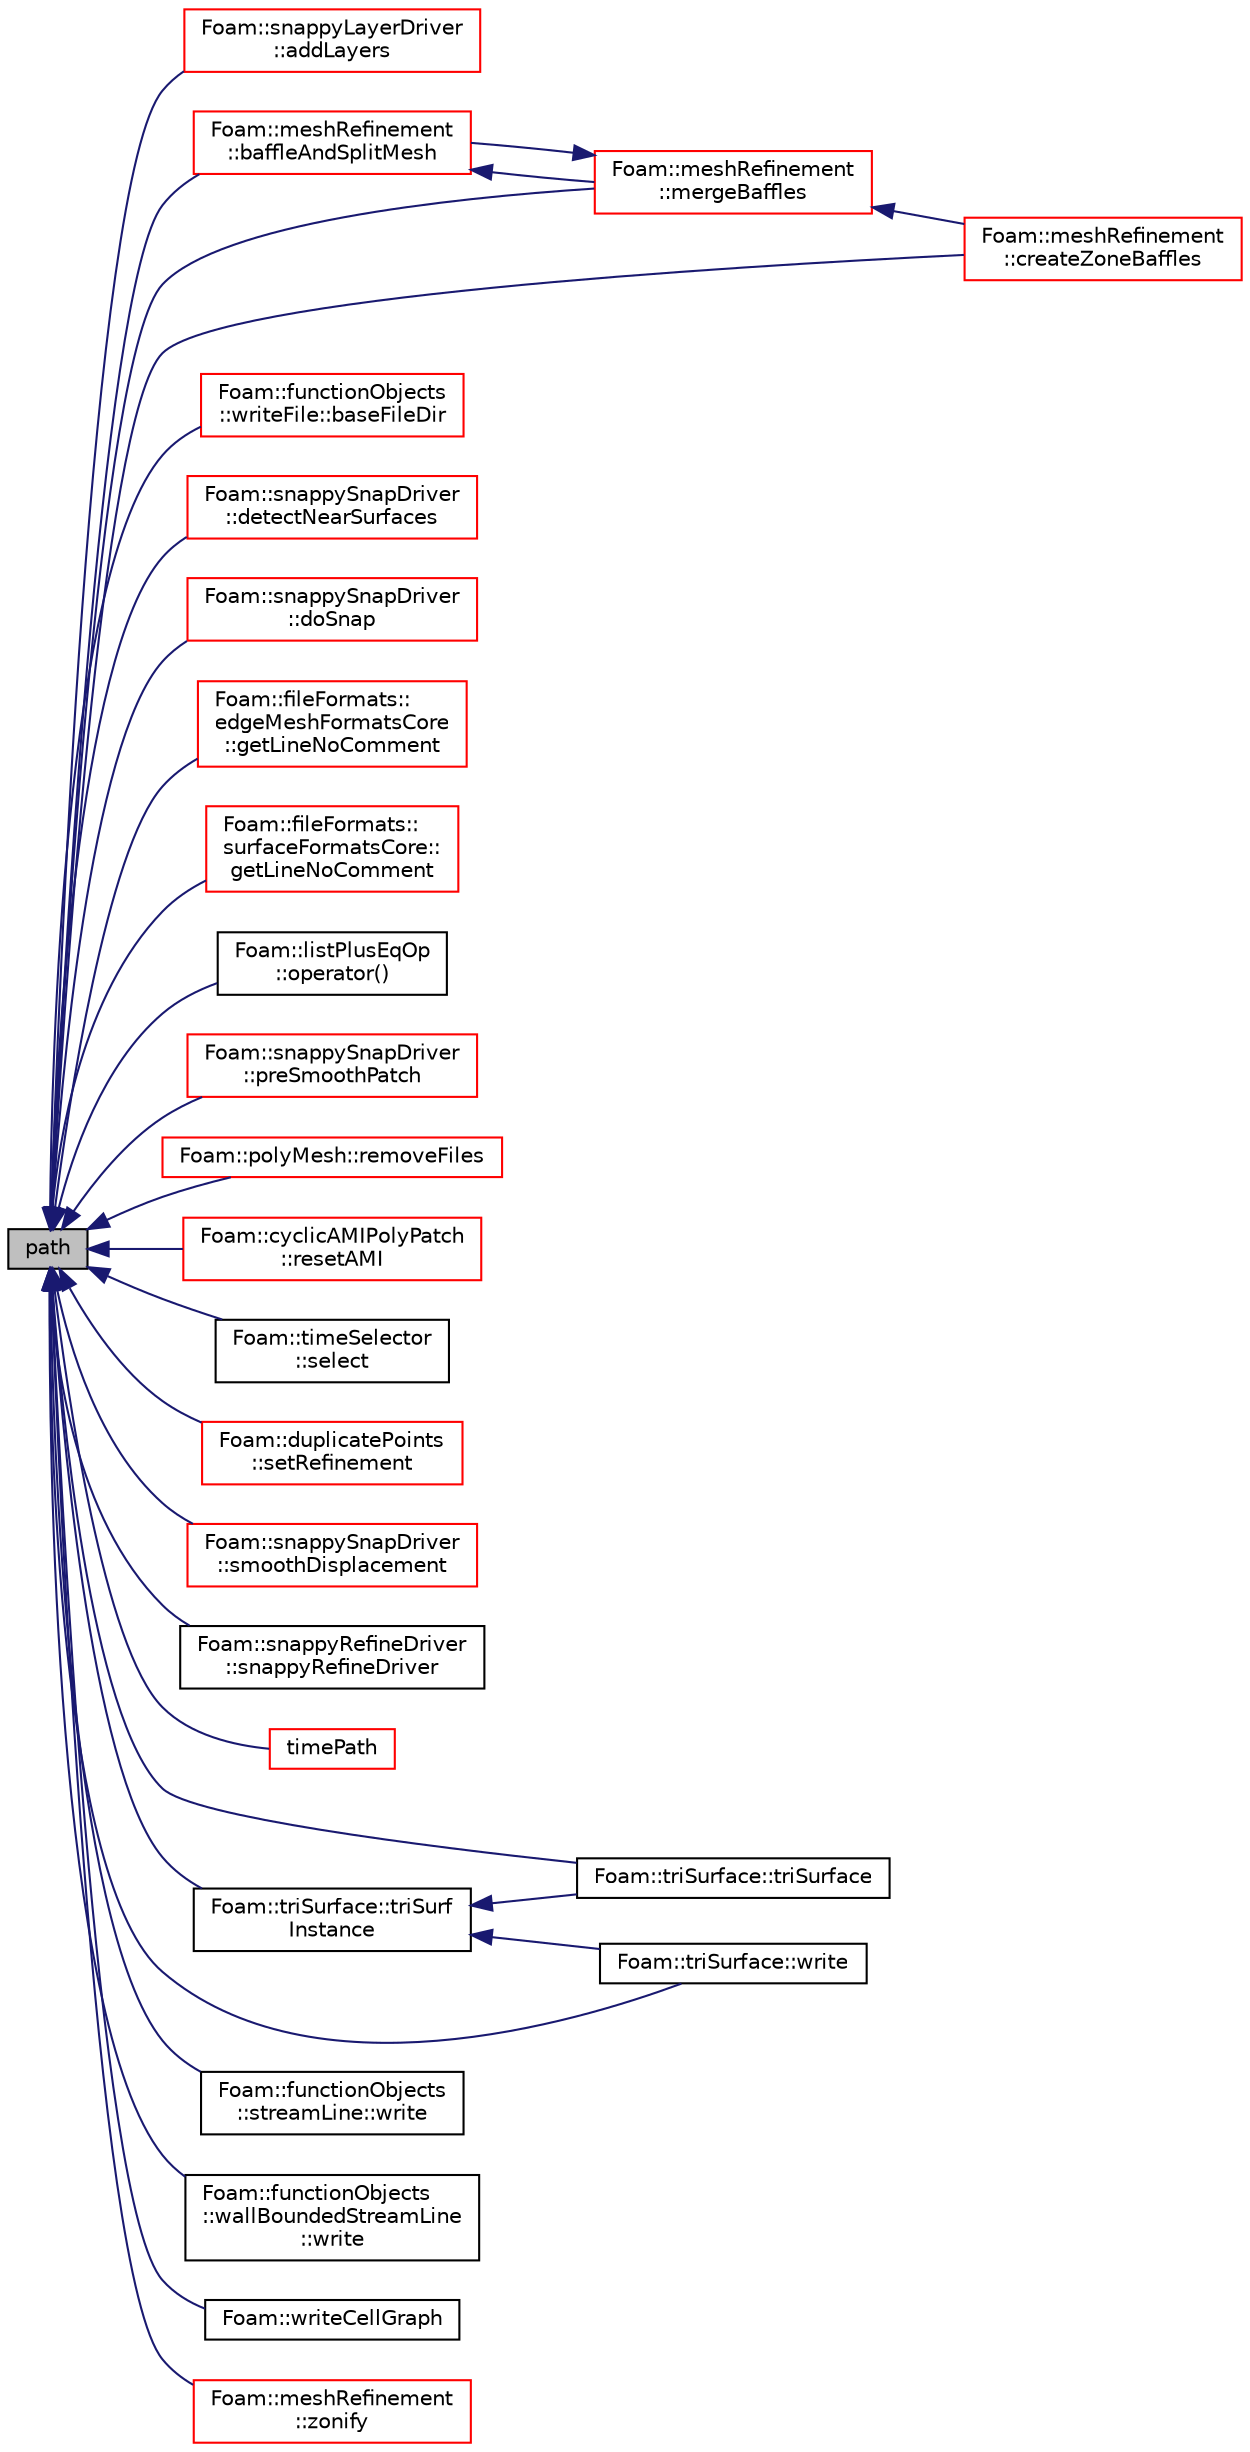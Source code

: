 digraph "path"
{
  bgcolor="transparent";
  edge [fontname="Helvetica",fontsize="10",labelfontname="Helvetica",labelfontsize="10"];
  node [fontname="Helvetica",fontsize="10",shape=record];
  rankdir="LR";
  Node1 [label="path",height=0.2,width=0.4,color="black", fillcolor="grey75", style="filled", fontcolor="black"];
  Node1 -> Node2 [dir="back",color="midnightblue",fontsize="10",style="solid",fontname="Helvetica"];
  Node2 [label="Foam::snappyLayerDriver\l::addLayers",height=0.2,width=0.4,color="red",URL="$a02435.html#a2654851d1ffedc26e8ff1424f7097ba6",tooltip="Add cell layers. "];
  Node1 -> Node3 [dir="back",color="midnightblue",fontsize="10",style="solid",fontname="Helvetica"];
  Node3 [label="Foam::meshRefinement\l::baffleAndSplitMesh",height=0.2,width=0.4,color="red",URL="$a01504.html#acb8d36155594ec3a96e6b94925c85881",tooltip="Split off unreachable areas of mesh. "];
  Node3 -> Node4 [dir="back",color="midnightblue",fontsize="10",style="solid",fontname="Helvetica"];
  Node4 [label="Foam::meshRefinement\l::mergeBaffles",height=0.2,width=0.4,color="red",URL="$a01504.html#aa959f1ef1377d3a4eaac5ff099280e50",tooltip="Merge baffles. Gets pairs of faces. "];
  Node4 -> Node3 [dir="back",color="midnightblue",fontsize="10",style="solid",fontname="Helvetica"];
  Node4 -> Node5 [dir="back",color="midnightblue",fontsize="10",style="solid",fontname="Helvetica"];
  Node5 [label="Foam::meshRefinement\l::createZoneBaffles",height=0.2,width=0.4,color="red",URL="$a01504.html#a79af0bcc267d8fda8b3f4e683cac915b",tooltip="Create baffles for faces straddling zoned surfaces. Return. "];
  Node1 -> Node6 [dir="back",color="midnightblue",fontsize="10",style="solid",fontname="Helvetica"];
  Node6 [label="Foam::functionObjects\l::writeFile::baseFileDir",height=0.2,width=0.4,color="red",URL="$a02985.html#a5fcb779680675270b18a614f9a87f1e0",tooltip="Return the base directory for output. "];
  Node1 -> Node5 [dir="back",color="midnightblue",fontsize="10",style="solid",fontname="Helvetica"];
  Node1 -> Node7 [dir="back",color="midnightblue",fontsize="10",style="solid",fontname="Helvetica"];
  Node7 [label="Foam::snappySnapDriver\l::detectNearSurfaces",height=0.2,width=0.4,color="red",URL="$a02437.html#a1f0aa6841e7a037db0a22342f828e761",tooltip="Per patch point override displacement if in gap situation. "];
  Node1 -> Node8 [dir="back",color="midnightblue",fontsize="10",style="solid",fontname="Helvetica"];
  Node8 [label="Foam::snappySnapDriver\l::doSnap",height=0.2,width=0.4,color="red",URL="$a02437.html#adf0870a8be4483ecdb73b26b20d027ee"];
  Node1 -> Node9 [dir="back",color="midnightblue",fontsize="10",style="solid",fontname="Helvetica"];
  Node9 [label="Foam::fileFormats::\ledgeMeshFormatsCore\l::getLineNoComment",height=0.2,width=0.4,color="red",URL="$a00623.html#a0498e06dcbcd776540014fb90e2600c4",tooltip="Read non-comment line. "];
  Node1 -> Node10 [dir="back",color="midnightblue",fontsize="10",style="solid",fontname="Helvetica"];
  Node10 [label="Foam::fileFormats::\lsurfaceFormatsCore::\lgetLineNoComment",height=0.2,width=0.4,color="red",URL="$a02563.html#a0498e06dcbcd776540014fb90e2600c4",tooltip="Read non-comment line. "];
  Node1 -> Node4 [dir="back",color="midnightblue",fontsize="10",style="solid",fontname="Helvetica"];
  Node1 -> Node11 [dir="back",color="midnightblue",fontsize="10",style="solid",fontname="Helvetica"];
  Node11 [label="Foam::listPlusEqOp\l::operator()",height=0.2,width=0.4,color="black",URL="$a01397.html#ae4420a9fd791f5ab9ebad1a3150ba899"];
  Node1 -> Node12 [dir="back",color="midnightblue",fontsize="10",style="solid",fontname="Helvetica"];
  Node12 [label="Foam::snappySnapDriver\l::preSmoothPatch",height=0.2,width=0.4,color="red",URL="$a02437.html#a5328524e4037f1f8ecb542c16492d6b9",tooltip="Smooth the mesh (patch and internal) to increase visibility. "];
  Node1 -> Node13 [dir="back",color="midnightblue",fontsize="10",style="solid",fontname="Helvetica"];
  Node13 [label="Foam::polyMesh::removeFiles",height=0.2,width=0.4,color="red",URL="$a01954.html#a09edd7861f5967d75396d1138415fc1b",tooltip="Remove all files from mesh instance. "];
  Node1 -> Node14 [dir="back",color="midnightblue",fontsize="10",style="solid",fontname="Helvetica"];
  Node14 [label="Foam::cyclicAMIPolyPatch\l::resetAMI",height=0.2,width=0.4,color="red",URL="$a00475.html#ac378774325ececbf6413adfeeaa2a68f",tooltip="Reset the AMI interpolator. "];
  Node1 -> Node15 [dir="back",color="midnightblue",fontsize="10",style="solid",fontname="Helvetica"];
  Node15 [label="Foam::timeSelector\l::select",height=0.2,width=0.4,color="black",URL="$a02701.html#aff23faf6fd7ed47ea9628c6daa0d16ab",tooltip="Return the set of times selected based on the argList options. "];
  Node1 -> Node16 [dir="back",color="midnightblue",fontsize="10",style="solid",fontname="Helvetica"];
  Node16 [label="Foam::duplicatePoints\l::setRefinement",height=0.2,width=0.4,color="red",URL="$a00596.html#a159a54964aa4001ff24e9fb05834750a",tooltip="Play commands into polyTopoChange to duplicate points. Gets. "];
  Node1 -> Node17 [dir="back",color="midnightblue",fontsize="10",style="solid",fontname="Helvetica"];
  Node17 [label="Foam::snappySnapDriver\l::smoothDisplacement",height=0.2,width=0.4,color="red",URL="$a02437.html#a8e306cb82a0529b700de58b7f164e657",tooltip="Smooth the displacement field to the internal. "];
  Node1 -> Node18 [dir="back",color="midnightblue",fontsize="10",style="solid",fontname="Helvetica"];
  Node18 [label="Foam::snappyRefineDriver\l::snappyRefineDriver",height=0.2,width=0.4,color="black",URL="$a02436.html#a5675da79b1a5d194aa113611d3b9e024",tooltip="Construct from components. "];
  Node1 -> Node19 [dir="back",color="midnightblue",fontsize="10",style="solid",fontname="Helvetica"];
  Node19 [label="timePath",height=0.2,width=0.4,color="red",URL="$a02693.html#aaa23ffa3c0097d1ee601ffba3a9dee8b",tooltip="Return current time path. "];
  Node1 -> Node20 [dir="back",color="midnightblue",fontsize="10",style="solid",fontname="Helvetica"];
  Node20 [label="Foam::triSurface::triSurface",height=0.2,width=0.4,color="black",URL="$a02770.html#a1e801ccbd13f3043e0d37b3a07cddc9a",tooltip="Construct from objectRegistry. "];
  Node1 -> Node21 [dir="back",color="midnightblue",fontsize="10",style="solid",fontname="Helvetica"];
  Node21 [label="Foam::triSurface::triSurf\lInstance",height=0.2,width=0.4,color="black",URL="$a02770.html#a1ab8d8beae9ae13c09674c78df71224a",tooltip="Name of triSurface directory to use. "];
  Node21 -> Node20 [dir="back",color="midnightblue",fontsize="10",style="solid",fontname="Helvetica"];
  Node21 -> Node22 [dir="back",color="midnightblue",fontsize="10",style="solid",fontname="Helvetica"];
  Node22 [label="Foam::triSurface::write",height=0.2,width=0.4,color="black",URL="$a02770.html#a1f84b402c96b3dea5423fb68b440e06d",tooltip="Write to database. "];
  Node1 -> Node23 [dir="back",color="midnightblue",fontsize="10",style="solid",fontname="Helvetica"];
  Node23 [label="Foam::functionObjects\l::streamLine::write",height=0.2,width=0.4,color="black",URL="$a02535.html#ae8f6374e29a250261b3979bbd6e5cb40",tooltip="Calculate and write the steamlines. "];
  Node1 -> Node24 [dir="back",color="midnightblue",fontsize="10",style="solid",fontname="Helvetica"];
  Node24 [label="Foam::functionObjects\l::wallBoundedStreamLine\l::write",height=0.2,width=0.4,color="black",URL="$a02937.html#ae8f6374e29a250261b3979bbd6e5cb40",tooltip="Calculate and write the wall-bounded streamlines. "];
  Node1 -> Node22 [dir="back",color="midnightblue",fontsize="10",style="solid",fontname="Helvetica"];
  Node1 -> Node25 [dir="back",color="midnightblue",fontsize="10",style="solid",fontname="Helvetica"];
  Node25 [label="Foam::writeCellGraph",height=0.2,width=0.4,color="black",URL="$a10887.html#a47137e670f997e073d939332ed3b14f8"];
  Node1 -> Node26 [dir="back",color="midnightblue",fontsize="10",style="solid",fontname="Helvetica"];
  Node26 [label="Foam::meshRefinement\l::zonify",height=0.2,width=0.4,color="red",URL="$a01504.html#a90cf965dfe02eb20f11a4a8c6035747f",tooltip="Put faces/cells into zones according to surface specification. "];
}
